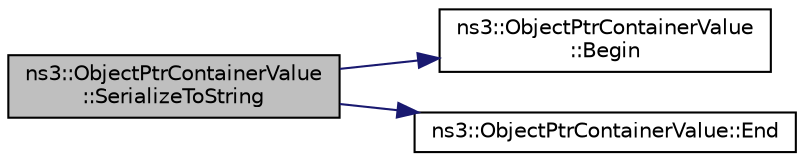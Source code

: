 digraph "ns3::ObjectPtrContainerValue::SerializeToString"
{
 // LATEX_PDF_SIZE
  edge [fontname="Helvetica",fontsize="10",labelfontname="Helvetica",labelfontsize="10"];
  node [fontname="Helvetica",fontsize="10",shape=record];
  rankdir="LR";
  Node1 [label="ns3::ObjectPtrContainerValue\l::SerializeToString",height=0.2,width=0.4,color="black", fillcolor="grey75", style="filled", fontcolor="black",tooltip="Serialize each of the Object pointers to a string."];
  Node1 -> Node2 [color="midnightblue",fontsize="10",style="solid",fontname="Helvetica"];
  Node2 [label="ns3::ObjectPtrContainerValue\l::Begin",height=0.2,width=0.4,color="black", fillcolor="white", style="filled",URL="$classns3_1_1_object_ptr_container_value.html#a7157aeab3639a83454098ed83a6ca355",tooltip="Get an iterator to the first Object."];
  Node1 -> Node3 [color="midnightblue",fontsize="10",style="solid",fontname="Helvetica"];
  Node3 [label="ns3::ObjectPtrContainerValue::End",height=0.2,width=0.4,color="black", fillcolor="white", style="filled",URL="$classns3_1_1_object_ptr_container_value.html#acd3f90d1ff364038d27dff53a286797d",tooltip="Get an iterator to the past-the-end Object."];
}
